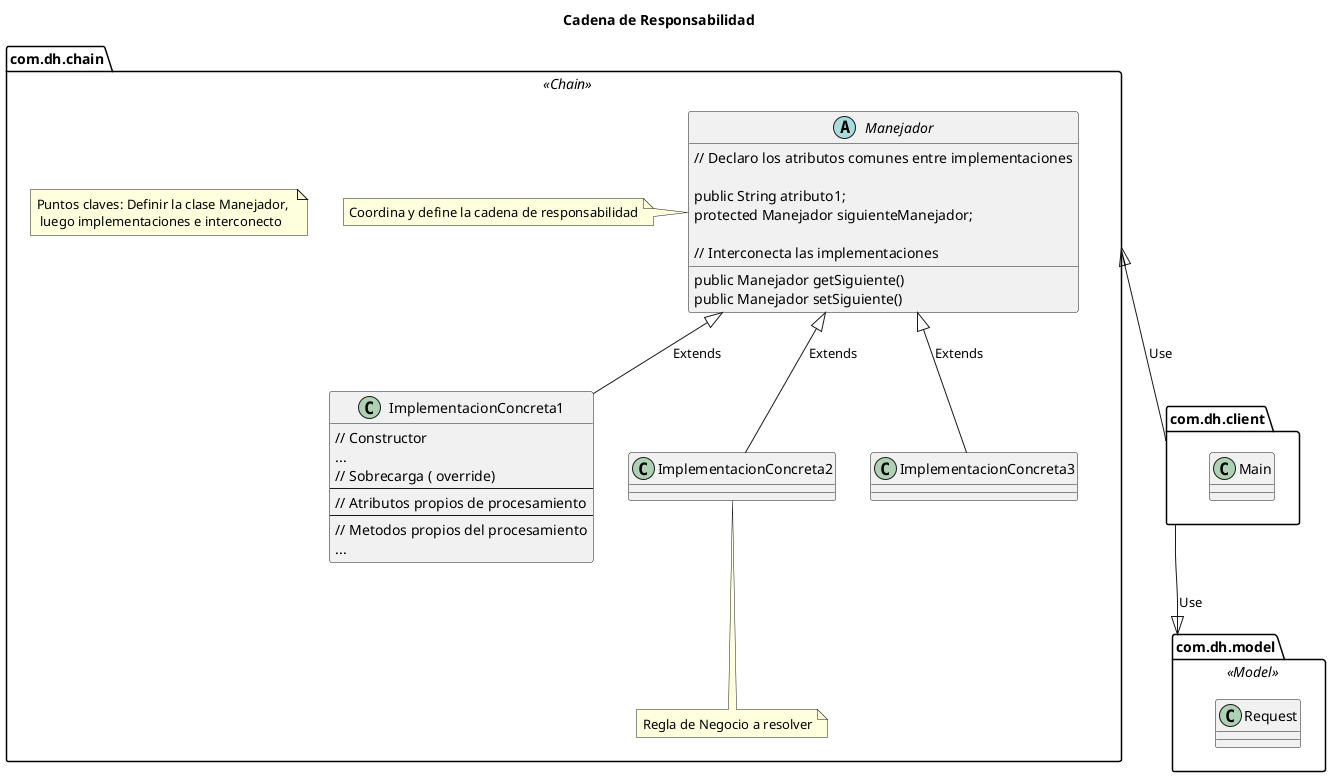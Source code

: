 @startuml

title Cadena de Responsabilidad

package com.dh.chain <<Chain>>  as chain{

abstract class Manejador {

 // Declaro los atributos comunes entre implementaciones

 public String atributo1;
 protected Manejador siguienteManejador;

 // Interconecta las implementaciones

 public Manejador getSiguiente()
 public Manejador setSiguiente()

}
note left: Coordina y define la cadena de responsabilidad

class ImplementacionConcreta1{
// Constructor
...
// Sobrecarga ( override)
---
// Atributos propios de procesamiento
---
// Metodos propios del procesamiento
...
}
class ImplementacionConcreta2
note bottom: Regla de Negocio a resolver
class ImplementacionConcreta3



Manejador <|-down- ImplementacionConcreta1: Extends
Manejador <|-down- ImplementacionConcreta2: Extends
Manejador <|-down- ImplementacionConcreta3: Extends

note "Puntos claves: Definir la clase Manejador, \n luego implementaciones e interconecto" as N1

}

package com.dh.model <<Model>> as model{
class Request
}

package com.dh.client  as client {
class Main
}

client -down-|> model: Use
client -up-|> chain: Use
@enduml